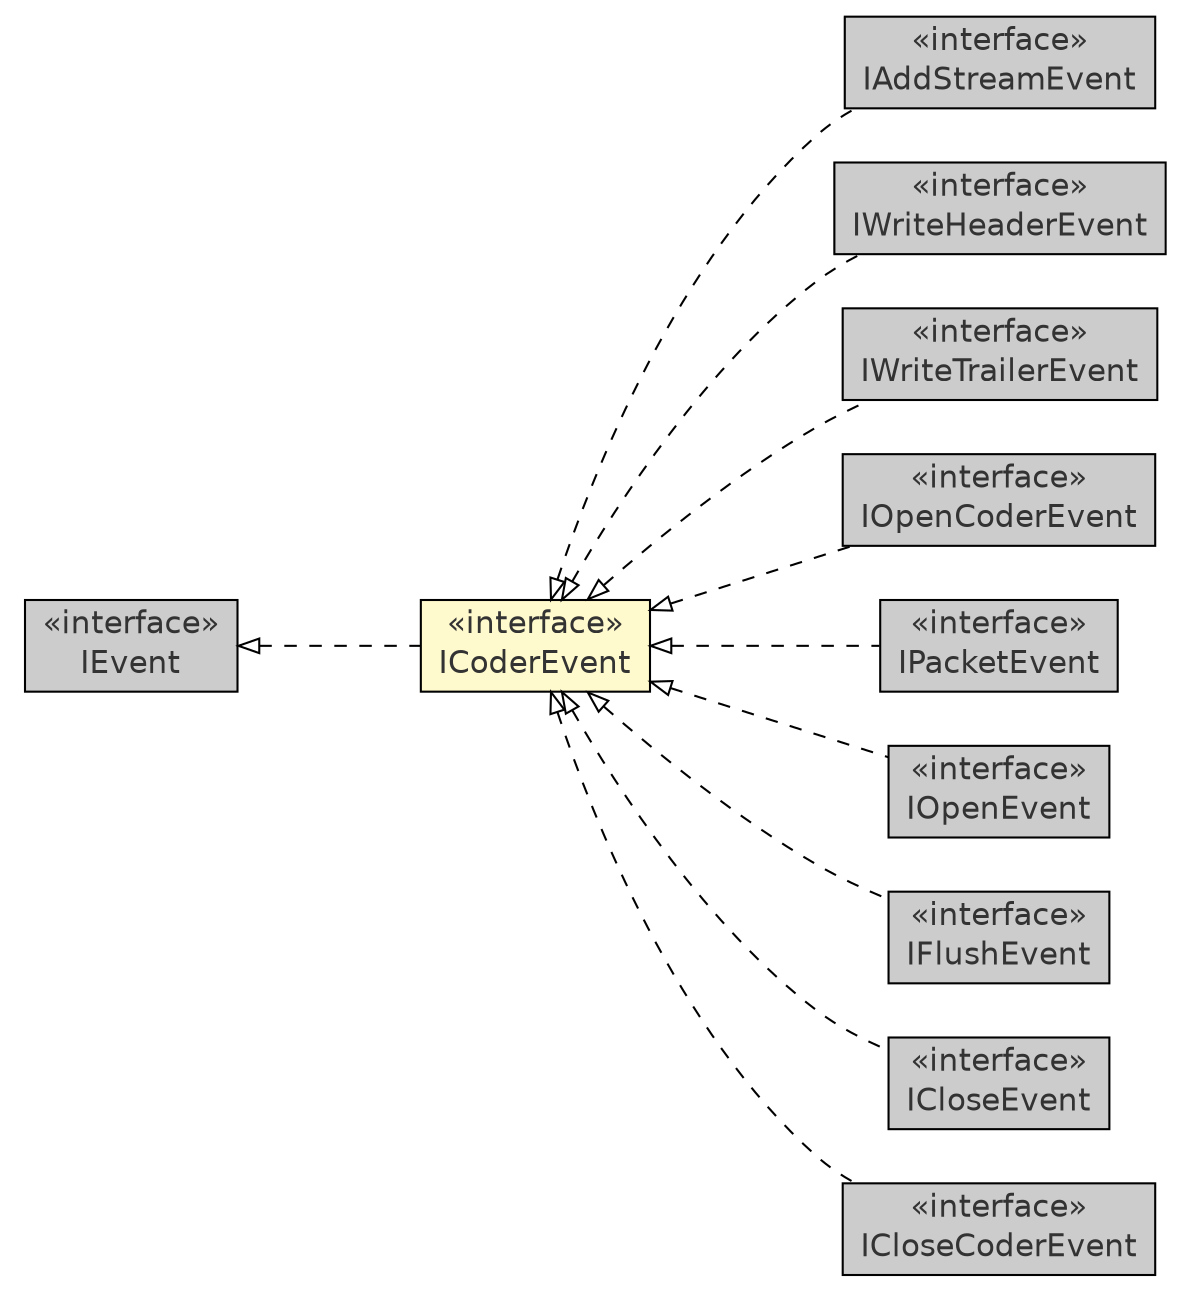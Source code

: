 #!/usr/local/bin/dot
#
# Class diagram 
# Generated by UmlGraph version 4.8 (http://www.spinellis.gr/sw/umlgraph)
#

digraph G {
	edge [fontname="Helvetica",fontsize=10,labelfontname="Helvetica",labelfontsize=10];
	node [fontname="Helvetica",fontsize=10,shape=plaintext];
	rankdir=LR;
	ranksep=1;
	// com.xuggle.mediatool.event.IAddStreamEvent
	c22327 [label=<<table border="0" cellborder="1" cellspacing="0" cellpadding="2" port="p" bgcolor="grey80" href="./IAddStreamEvent.html">
		<tr><td><table border="0" cellspacing="0" cellpadding="1">
			<tr><td> &laquo;interface&raquo; </td></tr>
			<tr><td> IAddStreamEvent </td></tr>
		</table></td></tr>
		</table>>, fontname="Helvetica", fontcolor="grey20", fontsize=15.0];
	// com.xuggle.mediatool.event.IWriteHeaderEvent
	c22328 [label=<<table border="0" cellborder="1" cellspacing="0" cellpadding="2" port="p" bgcolor="grey80" href="./IWriteHeaderEvent.html">
		<tr><td><table border="0" cellspacing="0" cellpadding="1">
			<tr><td> &laquo;interface&raquo; </td></tr>
			<tr><td> IWriteHeaderEvent </td></tr>
		</table></td></tr>
		</table>>, fontname="Helvetica", fontcolor="grey20", fontsize=15.0];
	// com.xuggle.mediatool.event.IWriteTrailerEvent
	c22329 [label=<<table border="0" cellborder="1" cellspacing="0" cellpadding="2" port="p" bgcolor="grey80" href="./IWriteTrailerEvent.html">
		<tr><td><table border="0" cellspacing="0" cellpadding="1">
			<tr><td> &laquo;interface&raquo; </td></tr>
			<tr><td> IWriteTrailerEvent </td></tr>
		</table></td></tr>
		</table>>, fontname="Helvetica", fontcolor="grey20", fontsize=15.0];
	// com.xuggle.mediatool.event.IOpenCoderEvent
	c22332 [label=<<table border="0" cellborder="1" cellspacing="0" cellpadding="2" port="p" bgcolor="grey80" href="./IOpenCoderEvent.html">
		<tr><td><table border="0" cellspacing="0" cellpadding="1">
			<tr><td> &laquo;interface&raquo; </td></tr>
			<tr><td> IOpenCoderEvent </td></tr>
		</table></td></tr>
		</table>>, fontname="Helvetica", fontcolor="grey20", fontsize=15.0];
	// com.xuggle.mediatool.event.IPacketEvent
	c22335 [label=<<table border="0" cellborder="1" cellspacing="0" cellpadding="2" port="p" bgcolor="grey80" href="./IPacketEvent.html">
		<tr><td><table border="0" cellspacing="0" cellpadding="1">
			<tr><td> &laquo;interface&raquo; </td></tr>
			<tr><td> IPacketEvent </td></tr>
		</table></td></tr>
		</table>>, fontname="Helvetica", fontcolor="grey20", fontsize=15.0];
	// com.xuggle.mediatool.event.IOpenEvent
	c22336 [label=<<table border="0" cellborder="1" cellspacing="0" cellpadding="2" port="p" bgcolor="grey80" href="./IOpenEvent.html">
		<tr><td><table border="0" cellspacing="0" cellpadding="1">
			<tr><td> &laquo;interface&raquo; </td></tr>
			<tr><td> IOpenEvent </td></tr>
		</table></td></tr>
		</table>>, fontname="Helvetica", fontcolor="grey20", fontsize=15.0];
	// com.xuggle.mediatool.event.IFlushEvent
	c22339 [label=<<table border="0" cellborder="1" cellspacing="0" cellpadding="2" port="p" bgcolor="grey80" href="./IFlushEvent.html">
		<tr><td><table border="0" cellspacing="0" cellpadding="1">
			<tr><td> &laquo;interface&raquo; </td></tr>
			<tr><td> IFlushEvent </td></tr>
		</table></td></tr>
		</table>>, fontname="Helvetica", fontcolor="grey20", fontsize=15.0];
	// com.xuggle.mediatool.event.ICoderEvent
	c22340 [label=<<table border="0" cellborder="1" cellspacing="0" cellpadding="2" port="p" bgcolor="lemonChiffon" href="./ICoderEvent.html">
		<tr><td><table border="0" cellspacing="0" cellpadding="1">
			<tr><td> &laquo;interface&raquo; </td></tr>
			<tr><td> ICoderEvent </td></tr>
		</table></td></tr>
		</table>>, fontname="Helvetica", fontcolor="grey20", fontsize=15.0];
	// com.xuggle.mediatool.event.ICloseEvent
	c22341 [label=<<table border="0" cellborder="1" cellspacing="0" cellpadding="2" port="p" bgcolor="grey80" href="./ICloseEvent.html">
		<tr><td><table border="0" cellspacing="0" cellpadding="1">
			<tr><td> &laquo;interface&raquo; </td></tr>
			<tr><td> ICloseEvent </td></tr>
		</table></td></tr>
		</table>>, fontname="Helvetica", fontcolor="grey20", fontsize=15.0];
	// com.xuggle.mediatool.event.IEvent
	c22348 [label=<<table border="0" cellborder="1" cellspacing="0" cellpadding="2" port="p" bgcolor="grey80" href="./IEvent.html">
		<tr><td><table border="0" cellspacing="0" cellpadding="1">
			<tr><td> &laquo;interface&raquo; </td></tr>
			<tr><td> IEvent </td></tr>
		</table></td></tr>
		</table>>, fontname="Helvetica", fontcolor="grey20", fontsize=15.0];
	// com.xuggle.mediatool.event.ICloseCoderEvent
	c22350 [label=<<table border="0" cellborder="1" cellspacing="0" cellpadding="2" port="p" bgcolor="grey80" href="./ICloseCoderEvent.html">
		<tr><td><table border="0" cellspacing="0" cellpadding="1">
			<tr><td> &laquo;interface&raquo; </td></tr>
			<tr><td> ICloseCoderEvent </td></tr>
		</table></td></tr>
		</table>>, fontname="Helvetica", fontcolor="grey20", fontsize=15.0];
	//com.xuggle.mediatool.event.IAddStreamEvent implements com.xuggle.mediatool.event.ICoderEvent
	c22340:p -> c22327:p [dir=back,arrowtail=empty,style=dashed];
	//com.xuggle.mediatool.event.IWriteHeaderEvent implements com.xuggle.mediatool.event.ICoderEvent
	c22340:p -> c22328:p [dir=back,arrowtail=empty,style=dashed];
	//com.xuggle.mediatool.event.IWriteTrailerEvent implements com.xuggle.mediatool.event.ICoderEvent
	c22340:p -> c22329:p [dir=back,arrowtail=empty,style=dashed];
	//com.xuggle.mediatool.event.IOpenCoderEvent implements com.xuggle.mediatool.event.ICoderEvent
	c22340:p -> c22332:p [dir=back,arrowtail=empty,style=dashed];
	//com.xuggle.mediatool.event.IPacketEvent implements com.xuggle.mediatool.event.ICoderEvent
	c22340:p -> c22335:p [dir=back,arrowtail=empty,style=dashed];
	//com.xuggle.mediatool.event.IOpenEvent implements com.xuggle.mediatool.event.ICoderEvent
	c22340:p -> c22336:p [dir=back,arrowtail=empty,style=dashed];
	//com.xuggle.mediatool.event.IFlushEvent implements com.xuggle.mediatool.event.ICoderEvent
	c22340:p -> c22339:p [dir=back,arrowtail=empty,style=dashed];
	//com.xuggle.mediatool.event.ICoderEvent implements com.xuggle.mediatool.event.IEvent
	c22348:p -> c22340:p [dir=back,arrowtail=empty,style=dashed];
	//com.xuggle.mediatool.event.ICloseEvent implements com.xuggle.mediatool.event.ICoderEvent
	c22340:p -> c22341:p [dir=back,arrowtail=empty,style=dashed];
	//com.xuggle.mediatool.event.ICloseCoderEvent implements com.xuggle.mediatool.event.ICoderEvent
	c22340:p -> c22350:p [dir=back,arrowtail=empty,style=dashed];
}


